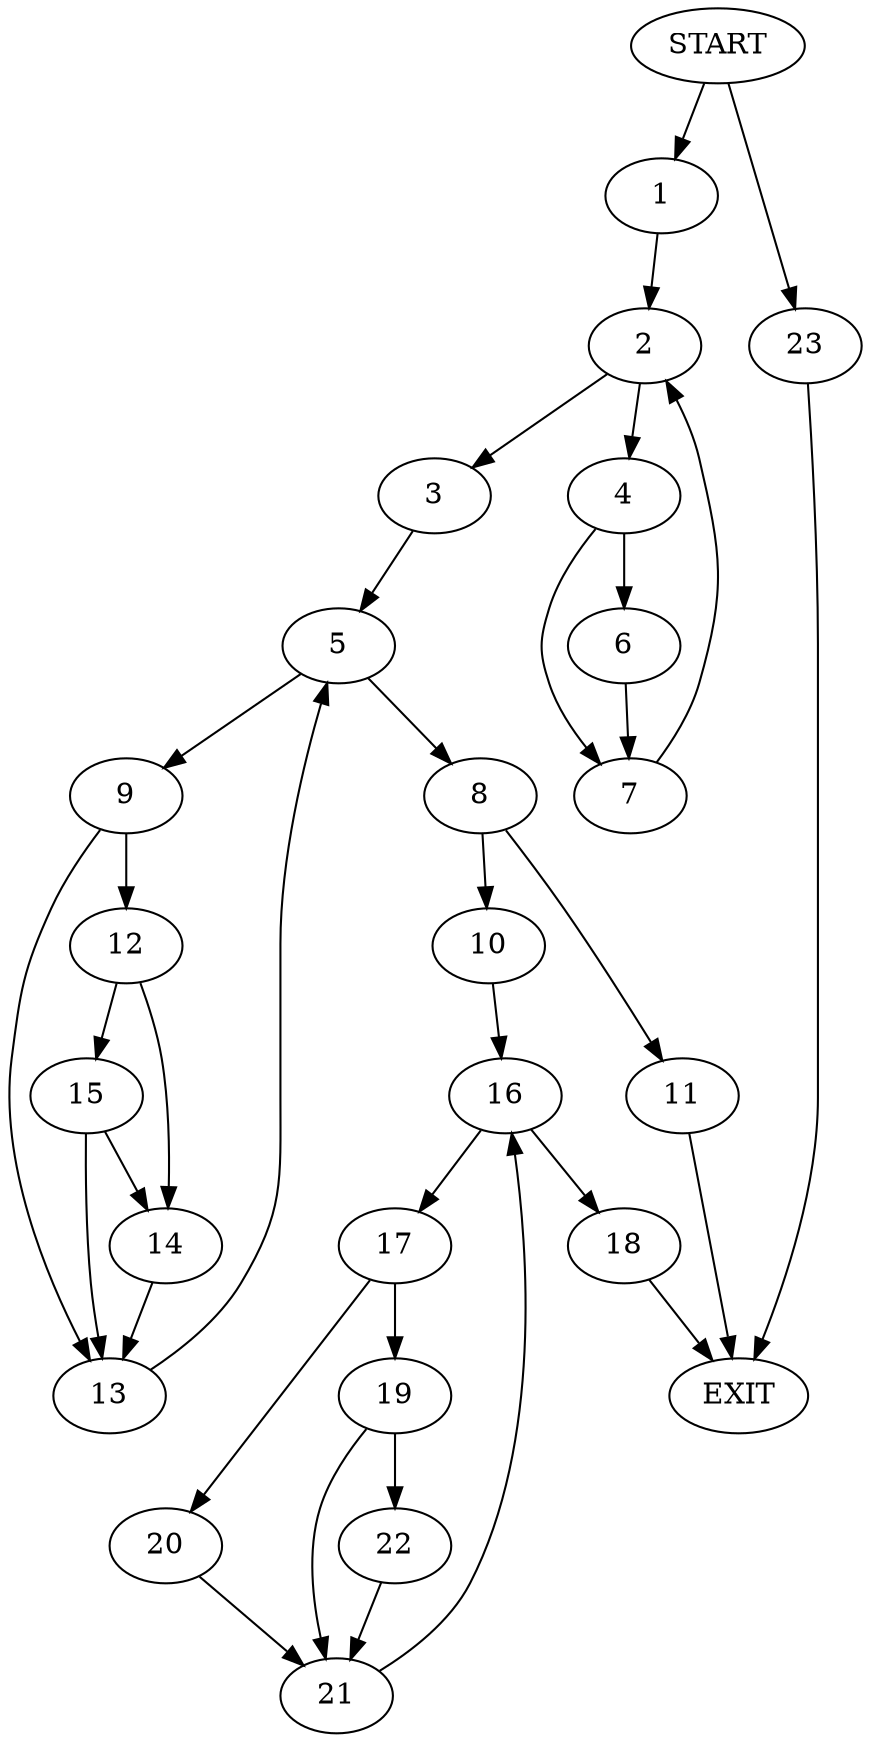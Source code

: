 digraph {
0 [label="START"]
24 [label="EXIT"]
0 -> 1
1 -> 2
2 -> 3
2 -> 4
3 -> 5
4 -> 6
4 -> 7
6 -> 7
7 -> 2
5 -> 8
5 -> 9
8 -> 10
8 -> 11
9 -> 12
9 -> 13
13 -> 5
12 -> 14
12 -> 15
14 -> 13
15 -> 14
15 -> 13
10 -> 16
11 -> 24
16 -> 17
16 -> 18
17 -> 19
17 -> 20
18 -> 24
20 -> 21
19 -> 22
19 -> 21
21 -> 16
22 -> 21
0 -> 23
23 -> 24
}
